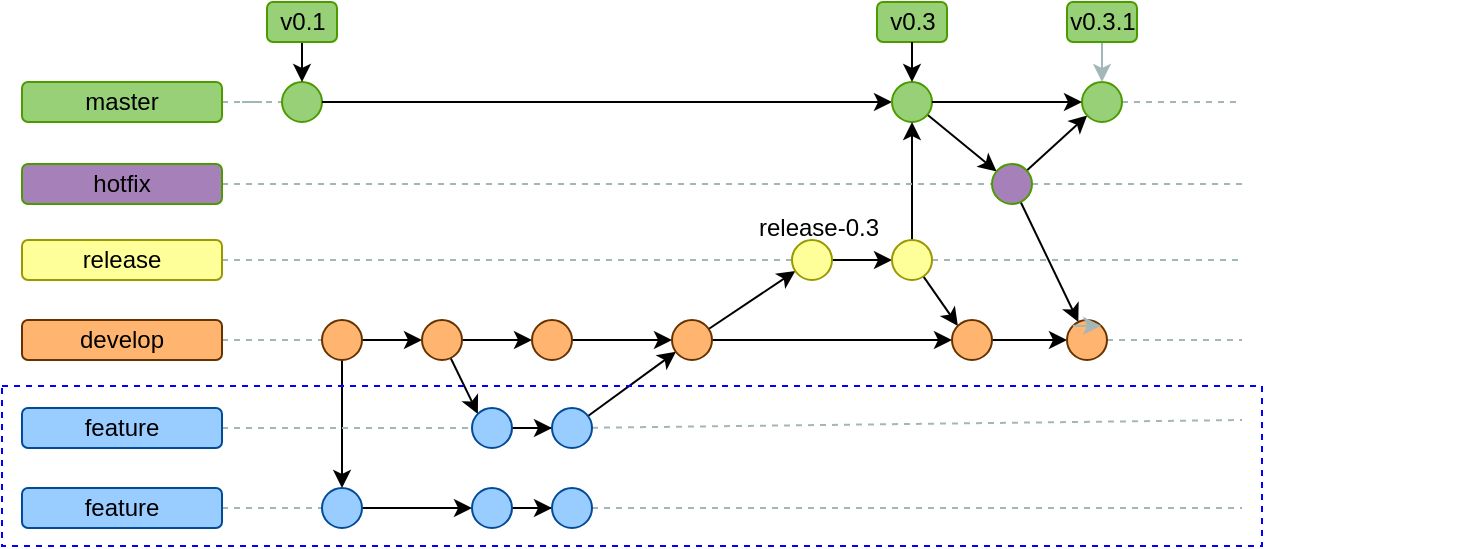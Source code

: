 <mxfile version="14.0.4" type="github">
  <diagram id="NFnk5CNEQlGa55r-qeUA" name="Page-1">
    <mxGraphModel dx="1426" dy="649" grid="1" gridSize="10" guides="1" tooltips="1" connect="1" arrows="1" fold="1" page="1" pageScale="1" pageWidth="827" pageHeight="1169" math="0" shadow="0">
      <root>
        <mxCell id="0" />
        <mxCell id="1" parent="0" />
        <mxCell id="BHr-HHq2_wPLYs7JveMa-1" value="" style="edgeStyle=orthogonalEdgeStyle;rounded=0;orthogonalLoop=1;jettySize=auto;html=1;entryX=0;entryY=0.5;entryDx=0;entryDy=0;dashed=1;endArrow=none;endFill=0;strokeColor=#A4B7B8;" parent="1" source="BHr-HHq2_wPLYs7JveMa-2" target="BHr-HHq2_wPLYs7JveMa-3" edge="1">
          <mxGeometry relative="1" as="geometry">
            <mxPoint x="267" y="245" as="targetPoint" />
          </mxGeometry>
        </mxCell>
        <mxCell id="BHr-HHq2_wPLYs7JveMa-2" value="master" style="rounded=1;whiteSpace=wrap;html=1;fillColor=#97D077;strokeColor=#4D9900;" parent="1" vertex="1">
          <mxGeometry x="77" y="215" width="100" height="20" as="geometry" />
        </mxCell>
        <mxCell id="BHr-HHq2_wPLYs7JveMa-3" value="" style="ellipse;whiteSpace=wrap;html=1;aspect=fixed;fillColor=#97D077;strokeColor=#4D9900;" parent="1" vertex="1">
          <mxGeometry x="207" y="215" width="20" height="20" as="geometry" />
        </mxCell>
        <mxCell id="BHr-HHq2_wPLYs7JveMa-4" value="" style="edgeStyle=none;rounded=0;jumpStyle=none;orthogonalLoop=1;jettySize=auto;html=1;exitX=1;exitY=0.5;exitDx=0;exitDy=0;" parent="1" source="BHr-HHq2_wPLYs7JveMa-3" target="BHr-HHq2_wPLYs7JveMa-7" edge="1">
          <mxGeometry relative="1" as="geometry">
            <mxPoint x="264.5" y="225" as="sourcePoint" />
          </mxGeometry>
        </mxCell>
        <mxCell id="BHr-HHq2_wPLYs7JveMa-5" value="" style="edgeStyle=none;rounded=0;jumpStyle=none;orthogonalLoop=1;jettySize=auto;html=1;dashed=1;endArrow=none;endFill=0;strokeColor=#A4B7B8;" parent="1" source="BHr-HHq2_wPLYs7JveMa-61" edge="1">
          <mxGeometry relative="1" as="geometry">
            <mxPoint x="622" y="225" as="targetPoint" />
          </mxGeometry>
        </mxCell>
        <mxCell id="BHr-HHq2_wPLYs7JveMa-6" style="edgeStyle=none;rounded=0;jumpStyle=none;orthogonalLoop=1;jettySize=auto;html=1;endArrow=classic;endFill=1;strokeColor=#000000;strokeWidth=1;" parent="1" source="BHr-HHq2_wPLYs7JveMa-7" target="BHr-HHq2_wPLYs7JveMa-59" edge="1">
          <mxGeometry relative="1" as="geometry" />
        </mxCell>
        <mxCell id="BHr-HHq2_wPLYs7JveMa-7" value="" style="ellipse;whiteSpace=wrap;html=1;aspect=fixed;fillColor=#97D077;strokeColor=#4D9900;" parent="1" vertex="1">
          <mxGeometry x="512" y="215" width="20" height="20" as="geometry" />
        </mxCell>
        <mxCell id="BHr-HHq2_wPLYs7JveMa-8" style="edgeStyle=none;rounded=0;jumpStyle=none;orthogonalLoop=1;jettySize=auto;html=1;entryX=1;entryY=0.5;entryDx=0;entryDy=0;dashed=1;strokeColor=#A4B7B8;" parent="1" source="BHr-HHq2_wPLYs7JveMa-9" target="BHr-HHq2_wPLYs7JveMa-29" edge="1">
          <mxGeometry relative="1" as="geometry" />
        </mxCell>
        <mxCell id="BHr-HHq2_wPLYs7JveMa-9" value="release" style="rounded=1;whiteSpace=wrap;html=1;fillColor=#FFFF99;strokeColor=#999900;" parent="1" vertex="1">
          <mxGeometry x="77" y="294" width="100" height="20" as="geometry" />
        </mxCell>
        <mxCell id="BHr-HHq2_wPLYs7JveMa-10" style="edgeStyle=orthogonalEdgeStyle;rounded=0;orthogonalLoop=1;jettySize=auto;html=1;exitX=1;exitY=0.5;exitDx=0;exitDy=0;dashed=1;endArrow=none;endFill=0;strokeColor=#A4B7B8;" parent="1" source="BHr-HHq2_wPLYs7JveMa-11" target="BHr-HHq2_wPLYs7JveMa-14" edge="1">
          <mxGeometry relative="1" as="geometry" />
        </mxCell>
        <mxCell id="BHr-HHq2_wPLYs7JveMa-11" value="develop" style="rounded=1;whiteSpace=wrap;html=1;fillColor=#FFB570;strokeColor=#663300;" parent="1" vertex="1">
          <mxGeometry x="77" y="334" width="100" height="20" as="geometry" />
        </mxCell>
        <mxCell id="BHr-HHq2_wPLYs7JveMa-12" style="rounded=0;orthogonalLoop=1;jettySize=auto;html=1;" parent="1" source="BHr-HHq2_wPLYs7JveMa-14" target="BHr-HHq2_wPLYs7JveMa-45" edge="1">
          <mxGeometry relative="1" as="geometry">
            <mxPoint x="262" y="418" as="targetPoint" />
          </mxGeometry>
        </mxCell>
        <mxCell id="BHr-HHq2_wPLYs7JveMa-13" value="" style="edgeStyle=orthogonalEdgeStyle;rounded=0;orthogonalLoop=1;jettySize=auto;html=1;" parent="1" source="BHr-HHq2_wPLYs7JveMa-14" target="BHr-HHq2_wPLYs7JveMa-17" edge="1">
          <mxGeometry relative="1" as="geometry" />
        </mxCell>
        <mxCell id="BHr-HHq2_wPLYs7JveMa-14" value="" style="ellipse;whiteSpace=wrap;html=1;aspect=fixed;fillColor=#FFB570;strokeColor=#663300;" parent="1" vertex="1">
          <mxGeometry x="227" y="334" width="20" height="20" as="geometry" />
        </mxCell>
        <mxCell id="BHr-HHq2_wPLYs7JveMa-15" value="" style="edgeStyle=orthogonalEdgeStyle;rounded=0;orthogonalLoop=1;jettySize=auto;html=1;" parent="1" source="BHr-HHq2_wPLYs7JveMa-17" target="BHr-HHq2_wPLYs7JveMa-19" edge="1">
          <mxGeometry relative="1" as="geometry" />
        </mxCell>
        <mxCell id="BHr-HHq2_wPLYs7JveMa-16" style="edgeStyle=none;rounded=0;jumpStyle=none;orthogonalLoop=1;jettySize=auto;html=1;entryX=0;entryY=0;entryDx=0;entryDy=0;endArrow=classic;endFill=1;strokeColor=#000000;strokeWidth=1;" parent="1" source="BHr-HHq2_wPLYs7JveMa-17" target="BHr-HHq2_wPLYs7JveMa-51" edge="1">
          <mxGeometry relative="1" as="geometry" />
        </mxCell>
        <mxCell id="BHr-HHq2_wPLYs7JveMa-17" value="" style="ellipse;whiteSpace=wrap;html=1;aspect=fixed;fillColor=#FFB570;strokeColor=#663300;" parent="1" vertex="1">
          <mxGeometry x="277" y="334" width="20" height="20" as="geometry" />
        </mxCell>
        <mxCell id="BHr-HHq2_wPLYs7JveMa-18" style="edgeStyle=none;rounded=0;jumpStyle=none;orthogonalLoop=1;jettySize=auto;html=1;" parent="1" source="BHr-HHq2_wPLYs7JveMa-19" target="BHr-HHq2_wPLYs7JveMa-23" edge="1">
          <mxGeometry relative="1" as="geometry" />
        </mxCell>
        <mxCell id="BHr-HHq2_wPLYs7JveMa-19" value="" style="ellipse;whiteSpace=wrap;html=1;aspect=fixed;fillColor=#FFB570;strokeColor=#663300;" parent="1" vertex="1">
          <mxGeometry x="332" y="334" width="20" height="20" as="geometry" />
        </mxCell>
        <mxCell id="BHr-HHq2_wPLYs7JveMa-20" value="" style="rounded=0;orthogonalLoop=1;jettySize=auto;html=1;jumpStyle=none;" parent="1" target="BHr-HHq2_wPLYs7JveMa-23" edge="1">
          <mxGeometry relative="1" as="geometry">
            <mxPoint x="360.019" y="382.025" as="sourcePoint" />
          </mxGeometry>
        </mxCell>
        <mxCell id="BHr-HHq2_wPLYs7JveMa-21" value="" style="edgeStyle=none;rounded=0;jumpStyle=none;orthogonalLoop=1;jettySize=auto;html=1;" parent="1" source="BHr-HHq2_wPLYs7JveMa-23" target="BHr-HHq2_wPLYs7JveMa-26" edge="1">
          <mxGeometry relative="1" as="geometry" />
        </mxCell>
        <mxCell id="BHr-HHq2_wPLYs7JveMa-22" style="edgeStyle=none;rounded=0;jumpStyle=none;orthogonalLoop=1;jettySize=auto;html=1;" parent="1" source="BHr-HHq2_wPLYs7JveMa-23" target="BHr-HHq2_wPLYs7JveMa-29" edge="1">
          <mxGeometry relative="1" as="geometry">
            <mxPoint x="436" y="334" as="targetPoint" />
          </mxGeometry>
        </mxCell>
        <mxCell id="BHr-HHq2_wPLYs7JveMa-23" value="" style="ellipse;whiteSpace=wrap;html=1;aspect=fixed;fillColor=#FFB570;strokeColor=#663300;" parent="1" vertex="1">
          <mxGeometry x="402" y="334" width="20" height="20" as="geometry" />
        </mxCell>
        <mxCell id="BHr-HHq2_wPLYs7JveMa-24" value="" style="edgeStyle=none;rounded=0;jumpStyle=none;orthogonalLoop=1;jettySize=auto;html=1;dashed=1;endArrow=none;endFill=0;strokeColor=#A4B7B8;exitX=1;exitY=0.5;exitDx=0;exitDy=0;" parent="1" source="BHr-HHq2_wPLYs7JveMa-27" edge="1">
          <mxGeometry relative="1" as="geometry">
            <mxPoint x="597" y="344" as="sourcePoint" />
            <mxPoint x="687" y="344" as="targetPoint" />
          </mxGeometry>
        </mxCell>
        <mxCell id="BHr-HHq2_wPLYs7JveMa-25" value="" style="edgeStyle=none;rounded=0;jumpStyle=none;orthogonalLoop=1;jettySize=auto;html=1;endArrow=classic;endFill=1;strokeColor=#000000;strokeWidth=1;" parent="1" source="BHr-HHq2_wPLYs7JveMa-26" target="BHr-HHq2_wPLYs7JveMa-27" edge="1">
          <mxGeometry relative="1" as="geometry" />
        </mxCell>
        <mxCell id="BHr-HHq2_wPLYs7JveMa-26" value="" style="ellipse;whiteSpace=wrap;html=1;aspect=fixed;fillColor=#FFB570;strokeColor=#663300;" parent="1" vertex="1">
          <mxGeometry x="542" y="334" width="20" height="20" as="geometry" />
        </mxCell>
        <mxCell id="BHr-HHq2_wPLYs7JveMa-27" value="" style="ellipse;whiteSpace=wrap;html=1;aspect=fixed;fillColor=#FFB570;strokeColor=#663300;" parent="1" vertex="1">
          <mxGeometry x="599.5" y="334" width="20" height="20" as="geometry" />
        </mxCell>
        <mxCell id="BHr-HHq2_wPLYs7JveMa-28" value="" style="edgeStyle=none;rounded=0;jumpStyle=none;orthogonalLoop=1;jettySize=auto;html=1;" parent="1" source="BHr-HHq2_wPLYs7JveMa-29" target="BHr-HHq2_wPLYs7JveMa-33" edge="1">
          <mxGeometry relative="1" as="geometry" />
        </mxCell>
        <mxCell id="BHr-HHq2_wPLYs7JveMa-29" value="" style="ellipse;whiteSpace=wrap;html=1;aspect=fixed;fillColor=#FFFF99;strokeColor=#999900;" parent="1" vertex="1">
          <mxGeometry x="462" y="294" width="20" height="20" as="geometry" />
        </mxCell>
        <mxCell id="BHr-HHq2_wPLYs7JveMa-30" style="edgeStyle=none;rounded=0;jumpStyle=none;orthogonalLoop=1;jettySize=auto;html=1;entryX=0.5;entryY=1;entryDx=0;entryDy=0;" parent="1" source="BHr-HHq2_wPLYs7JveMa-33" target="BHr-HHq2_wPLYs7JveMa-7" edge="1">
          <mxGeometry relative="1" as="geometry" />
        </mxCell>
        <mxCell id="BHr-HHq2_wPLYs7JveMa-31" value="" style="edgeStyle=none;rounded=0;jumpStyle=none;orthogonalLoop=1;jettySize=auto;html=1;dashed=1;endArrow=none;endFill=0;strokeColor=#A4B7B8;" parent="1" source="BHr-HHq2_wPLYs7JveMa-33" edge="1">
          <mxGeometry relative="1" as="geometry">
            <mxPoint x="687" y="304" as="targetPoint" />
          </mxGeometry>
        </mxCell>
        <mxCell id="BHr-HHq2_wPLYs7JveMa-32" style="edgeStyle=none;rounded=0;jumpStyle=none;orthogonalLoop=1;jettySize=auto;html=1;entryX=0;entryY=0;entryDx=0;entryDy=0;endArrow=classic;endFill=1;strokeColor=#000000;strokeWidth=1;" parent="1" source="BHr-HHq2_wPLYs7JveMa-33" target="BHr-HHq2_wPLYs7JveMa-26" edge="1">
          <mxGeometry relative="1" as="geometry" />
        </mxCell>
        <mxCell id="BHr-HHq2_wPLYs7JveMa-33" value="" style="ellipse;whiteSpace=wrap;html=1;aspect=fixed;fillColor=#FFFF99;strokeColor=#999900;" parent="1" vertex="1">
          <mxGeometry x="512" y="294" width="20" height="20" as="geometry" />
        </mxCell>
        <mxCell id="BHr-HHq2_wPLYs7JveMa-34" style="edgeStyle=none;rounded=0;jumpStyle=none;orthogonalLoop=1;jettySize=auto;html=1;endArrow=classic;endFill=1;strokeWidth=1;" parent="1" source="BHr-HHq2_wPLYs7JveMa-35" target="BHr-HHq2_wPLYs7JveMa-3" edge="1">
          <mxGeometry relative="1" as="geometry" />
        </mxCell>
        <mxCell id="BHr-HHq2_wPLYs7JveMa-35" value="v0.1" style="rounded=1;whiteSpace=wrap;html=1;fillColor=#97D077;strokeColor=#4D9900;" parent="1" vertex="1">
          <mxGeometry x="199.5" y="175" width="35" height="20" as="geometry" />
        </mxCell>
        <mxCell id="BHr-HHq2_wPLYs7JveMa-36" value="v0.3" style="rounded=1;whiteSpace=wrap;html=1;fillColor=#97D077;strokeColor=#4D9900;" parent="1" vertex="1">
          <mxGeometry x="504.5" y="175" width="35" height="20" as="geometry" />
        </mxCell>
        <mxCell id="BHr-HHq2_wPLYs7JveMa-37" style="edgeStyle=none;rounded=0;jumpStyle=none;orthogonalLoop=1;jettySize=auto;html=1;endArrow=classic;endFill=1;entryX=0.5;entryY=0;entryDx=0;entryDy=0;" parent="1" source="BHr-HHq2_wPLYs7JveMa-36" target="BHr-HHq2_wPLYs7JveMa-7" edge="1">
          <mxGeometry relative="1" as="geometry">
            <mxPoint x="360.167" y="215" as="sourcePoint" />
            <mxPoint x="361.501" y="235.012" as="targetPoint" />
          </mxGeometry>
        </mxCell>
        <mxCell id="BHr-HHq2_wPLYs7JveMa-38" value="" style="rounded=0;whiteSpace=wrap;html=1;strokeColor=#0000FF;fillColor=none;gradientColor=none;dashed=1;" parent="1" vertex="1">
          <mxGeometry x="67" y="367" width="630" height="80" as="geometry" />
        </mxCell>
        <mxCell id="BHr-HHq2_wPLYs7JveMa-39" value="release-0.3" style="text;html=1;align=center;verticalAlign=middle;resizable=0;points=[];autosize=1;" parent="1" vertex="1">
          <mxGeometry x="435" y="278" width="80" height="20" as="geometry" />
        </mxCell>
        <mxCell id="BHr-HHq2_wPLYs7JveMa-40" style="edgeStyle=orthogonalEdgeStyle;rounded=0;orthogonalLoop=1;jettySize=auto;html=1;dashed=1;strokeColor=#A4B7B8;endArrow=none;endFill=0;" parent="1" source="BHr-HHq2_wPLYs7JveMa-41" target="BHr-HHq2_wPLYs7JveMa-51" edge="1">
          <mxGeometry relative="1" as="geometry" />
        </mxCell>
        <mxCell id="BHr-HHq2_wPLYs7JveMa-41" value="feature" style="rounded=1;whiteSpace=wrap;html=1;fillColor=#99CCFF;strokeColor=#004C99;" parent="1" vertex="1">
          <mxGeometry x="77" y="378" width="100" height="20" as="geometry" />
        </mxCell>
        <mxCell id="BHr-HHq2_wPLYs7JveMa-42" style="edgeStyle=none;rounded=0;jumpStyle=none;orthogonalLoop=1;jettySize=auto;html=1;entryX=0;entryY=0.5;entryDx=0;entryDy=0;dashed=1;endArrow=none;endFill=0;strokeColor=#A4B7B8;" parent="1" source="BHr-HHq2_wPLYs7JveMa-43" target="BHr-HHq2_wPLYs7JveMa-45" edge="1">
          <mxGeometry relative="1" as="geometry" />
        </mxCell>
        <mxCell id="BHr-HHq2_wPLYs7JveMa-43" value="feature" style="rounded=1;whiteSpace=wrap;html=1;fillColor=#99CCFF;strokeColor=#004C99;" parent="1" vertex="1">
          <mxGeometry x="77" y="418" width="100" height="20" as="geometry" />
        </mxCell>
        <mxCell id="BHr-HHq2_wPLYs7JveMa-44" style="edgeStyle=orthogonalEdgeStyle;rounded=0;orthogonalLoop=1;jettySize=auto;html=1;entryX=0;entryY=0.5;entryDx=0;entryDy=0;" parent="1" source="BHr-HHq2_wPLYs7JveMa-45" target="BHr-HHq2_wPLYs7JveMa-47" edge="1">
          <mxGeometry relative="1" as="geometry" />
        </mxCell>
        <mxCell id="BHr-HHq2_wPLYs7JveMa-45" value="" style="ellipse;whiteSpace=wrap;html=1;aspect=fixed;fillColor=#99CCFF;strokeColor=#004C99;" parent="1" vertex="1">
          <mxGeometry x="227" y="418" width="20" height="20" as="geometry" />
        </mxCell>
        <mxCell id="BHr-HHq2_wPLYs7JveMa-46" value="" style="edgeStyle=orthogonalEdgeStyle;rounded=0;orthogonalLoop=1;jettySize=auto;html=1;" parent="1" source="BHr-HHq2_wPLYs7JveMa-47" target="BHr-HHq2_wPLYs7JveMa-49" edge="1">
          <mxGeometry relative="1" as="geometry" />
        </mxCell>
        <mxCell id="BHr-HHq2_wPLYs7JveMa-47" value="" style="ellipse;whiteSpace=wrap;html=1;aspect=fixed;fillColor=#99CCFF;strokeColor=#004C99;" parent="1" vertex="1">
          <mxGeometry x="302" y="418" width="20" height="20" as="geometry" />
        </mxCell>
        <mxCell id="BHr-HHq2_wPLYs7JveMa-48" value="" style="edgeStyle=none;rounded=0;jumpStyle=none;orthogonalLoop=1;jettySize=auto;html=1;dashed=1;endArrow=none;endFill=0;strokeColor=#A4B7B8;" parent="1" source="BHr-HHq2_wPLYs7JveMa-49" edge="1">
          <mxGeometry relative="1" as="geometry">
            <mxPoint x="687" y="428" as="targetPoint" />
          </mxGeometry>
        </mxCell>
        <mxCell id="BHr-HHq2_wPLYs7JveMa-49" value="" style="ellipse;whiteSpace=wrap;html=1;aspect=fixed;fillColor=#99CCFF;strokeColor=#004C99;" parent="1" vertex="1">
          <mxGeometry x="342" y="418" width="20" height="20" as="geometry" />
        </mxCell>
        <mxCell id="BHr-HHq2_wPLYs7JveMa-50" value="" style="edgeStyle=orthogonalEdgeStyle;rounded=0;orthogonalLoop=1;jettySize=auto;html=1;" parent="1" source="BHr-HHq2_wPLYs7JveMa-51" target="BHr-HHq2_wPLYs7JveMa-53" edge="1">
          <mxGeometry relative="1" as="geometry" />
        </mxCell>
        <mxCell id="BHr-HHq2_wPLYs7JveMa-51" value="" style="ellipse;whiteSpace=wrap;html=1;aspect=fixed;fillColor=#99CCFF;strokeColor=#004C99;" parent="1" vertex="1">
          <mxGeometry x="302" y="378" width="20" height="20" as="geometry" />
        </mxCell>
        <mxCell id="BHr-HHq2_wPLYs7JveMa-52" value="" style="edgeStyle=none;rounded=0;jumpStyle=none;orthogonalLoop=1;jettySize=auto;html=1;endArrow=none;endFill=0;strokeWidth=1;dashed=1;strokeColor=#A4B7B8;" parent="1" source="BHr-HHq2_wPLYs7JveMa-53" edge="1">
          <mxGeometry relative="1" as="geometry">
            <mxPoint x="687" y="384" as="targetPoint" />
          </mxGeometry>
        </mxCell>
        <mxCell id="BHr-HHq2_wPLYs7JveMa-53" value="" style="ellipse;whiteSpace=wrap;html=1;aspect=fixed;fillColor=#99CCFF;strokeColor=#004C99;" parent="1" vertex="1">
          <mxGeometry x="342" y="378" width="20" height="20" as="geometry" />
        </mxCell>
        <mxCell id="BHr-HHq2_wPLYs7JveMa-54" style="edgeStyle=none;rounded=0;jumpStyle=none;orthogonalLoop=1;jettySize=auto;html=1;dashed=1;endArrow=none;endFill=0;strokeColor=#A4B7B8;strokeWidth=1;" parent="1" source="BHr-HHq2_wPLYs7JveMa-55" target="BHr-HHq2_wPLYs7JveMa-59" edge="1">
          <mxGeometry relative="1" as="geometry" />
        </mxCell>
        <mxCell id="BHr-HHq2_wPLYs7JveMa-55" value="hotfix" style="rounded=1;whiteSpace=wrap;html=1;fillColor=#A680B8;strokeColor=#4D9900;" parent="1" vertex="1">
          <mxGeometry x="77" y="256" width="100" height="20" as="geometry" />
        </mxCell>
        <mxCell id="BHr-HHq2_wPLYs7JveMa-56" value="" style="edgeStyle=none;rounded=0;jumpStyle=none;orthogonalLoop=1;jettySize=auto;html=1;endArrow=classic;endFill=1;strokeColor=#000000;strokeWidth=1;" parent="1" source="BHr-HHq2_wPLYs7JveMa-59" target="BHr-HHq2_wPLYs7JveMa-61" edge="1">
          <mxGeometry relative="1" as="geometry" />
        </mxCell>
        <mxCell id="BHr-HHq2_wPLYs7JveMa-57" value="" style="edgeStyle=none;rounded=0;jumpStyle=none;orthogonalLoop=1;jettySize=auto;html=1;endArrow=none;endFill=0;strokeColor=#A4B7B8;strokeWidth=1;dashed=1;" parent="1" source="BHr-HHq2_wPLYs7JveMa-59" edge="1">
          <mxGeometry relative="1" as="geometry">
            <mxPoint x="687" y="266" as="targetPoint" />
          </mxGeometry>
        </mxCell>
        <mxCell id="BHr-HHq2_wPLYs7JveMa-58" style="edgeStyle=none;rounded=0;jumpStyle=none;orthogonalLoop=1;jettySize=auto;html=1;endArrow=classic;endFill=1;strokeColor=#000000;strokeWidth=1;" parent="1" source="BHr-HHq2_wPLYs7JveMa-59" target="BHr-HHq2_wPLYs7JveMa-27" edge="1">
          <mxGeometry relative="1" as="geometry" />
        </mxCell>
        <mxCell id="BHr-HHq2_wPLYs7JveMa-59" value="" style="ellipse;whiteSpace=wrap;html=1;aspect=fixed;fillColor=#A680B8;strokeColor=#4D9900;" parent="1" vertex="1">
          <mxGeometry x="562" y="256" width="20" height="20" as="geometry" />
        </mxCell>
        <mxCell id="BHr-HHq2_wPLYs7JveMa-60" value="" style="edgeStyle=none;rounded=0;jumpStyle=none;orthogonalLoop=1;jettySize=auto;html=1;endArrow=none;endFill=0;strokeColor=#A4B7B8;strokeWidth=1;dashed=1;" parent="1" source="BHr-HHq2_wPLYs7JveMa-61" edge="1">
          <mxGeometry relative="1" as="geometry">
            <mxPoint x="687" y="225" as="targetPoint" />
          </mxGeometry>
        </mxCell>
        <mxCell id="BHr-HHq2_wPLYs7JveMa-61" value="" style="ellipse;whiteSpace=wrap;html=1;aspect=fixed;fillColor=#97D077;strokeColor=#4D9900;" parent="1" vertex="1">
          <mxGeometry x="607" y="215" width="20" height="20" as="geometry" />
        </mxCell>
        <mxCell id="BHr-HHq2_wPLYs7JveMa-62" value="" style="edgeStyle=none;rounded=0;jumpStyle=none;orthogonalLoop=1;jettySize=auto;html=1;endArrow=classic;endFill=1;strokeColor=#000000;" parent="1" source="BHr-HHq2_wPLYs7JveMa-7" target="BHr-HHq2_wPLYs7JveMa-61" edge="1">
          <mxGeometry relative="1" as="geometry">
            <mxPoint x="532" y="225" as="sourcePoint" />
            <mxPoint x="622" y="225" as="targetPoint" />
          </mxGeometry>
        </mxCell>
        <mxCell id="BHr-HHq2_wPLYs7JveMa-63" style="edgeStyle=none;rounded=0;jumpStyle=none;orthogonalLoop=1;jettySize=auto;html=1;endArrow=classic;endFill=1;strokeColor=#A4B7B8;strokeWidth=1;" parent="1" source="BHr-HHq2_wPLYs7JveMa-64" target="BHr-HHq2_wPLYs7JveMa-61" edge="1">
          <mxGeometry relative="1" as="geometry" />
        </mxCell>
        <mxCell id="BHr-HHq2_wPLYs7JveMa-64" value="v0.3.1" style="rounded=1;whiteSpace=wrap;html=1;fillColor=#97D077;strokeColor=#4D9900;" parent="1" vertex="1">
          <mxGeometry x="599.5" y="175" width="35" height="20" as="geometry" />
        </mxCell>
        <mxCell id="BHr-HHq2_wPLYs7JveMa-65" style="edgeStyle=none;rounded=0;jumpStyle=none;orthogonalLoop=1;jettySize=auto;html=1;exitX=0;exitY=0;exitDx=0;exitDy=0;entryX=1;entryY=0;entryDx=0;entryDy=0;endArrow=classic;endFill=1;strokeColor=#A4B7B8;strokeWidth=1;" parent="1" source="BHr-HHq2_wPLYs7JveMa-27" target="BHr-HHq2_wPLYs7JveMa-27" edge="1">
          <mxGeometry relative="1" as="geometry" />
        </mxCell>
        <mxCell id="BHr-HHq2_wPLYs7JveMa-67" style="edgeStyle=none;rounded=0;jumpStyle=none;orthogonalLoop=1;jettySize=auto;html=1;exitX=1;exitY=0.5;exitDx=0;exitDy=0;endArrow=classic;endFill=1;strokeColor=#000000;strokeWidth=1;" parent="1" edge="1">
          <mxGeometry relative="1" as="geometry">
            <mxPoint x="797" y="344" as="sourcePoint" />
            <mxPoint x="797" y="344" as="targetPoint" />
          </mxGeometry>
        </mxCell>
      </root>
    </mxGraphModel>
  </diagram>
</mxfile>
